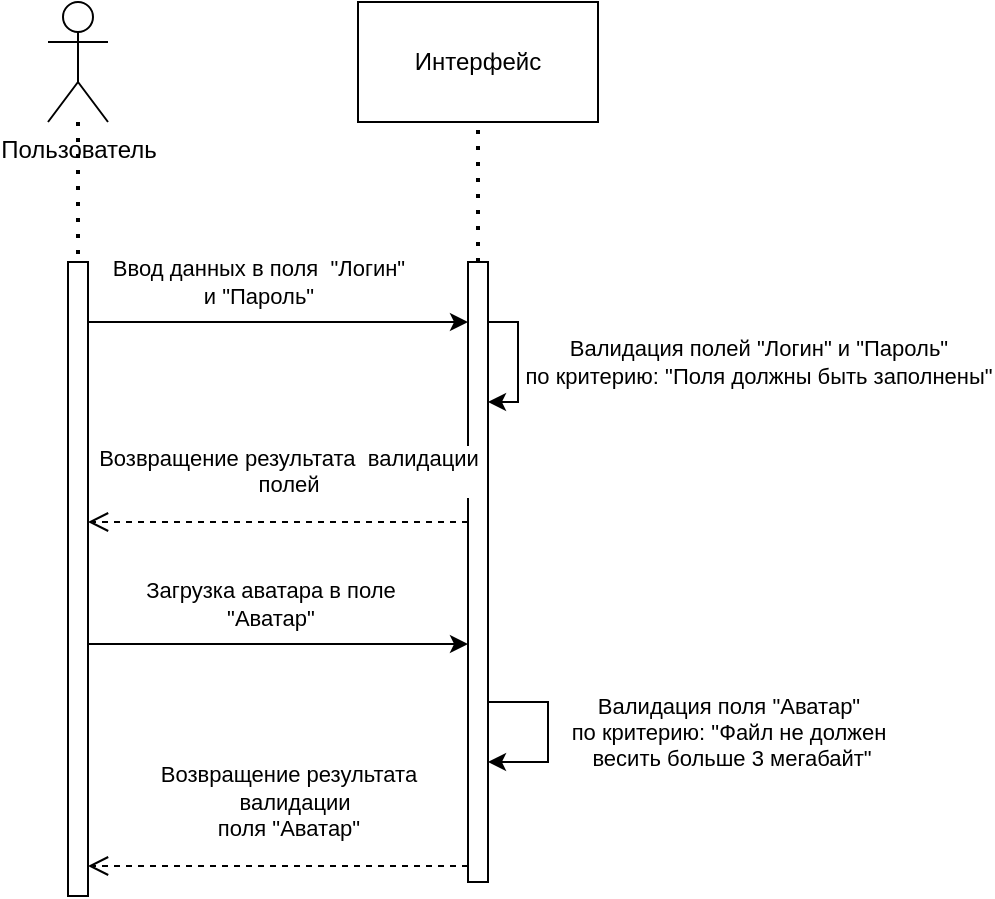 <mxfile version="22.1.11" type="github">
  <diagram name="Page-1" id="LQrr5xl0W30RTKASaVzJ">
    <mxGraphModel dx="1400" dy="738" grid="1" gridSize="10" guides="1" tooltips="1" connect="1" arrows="1" fold="1" page="1" pageScale="1" pageWidth="850" pageHeight="1100" math="0" shadow="0">
      <root>
        <mxCell id="0" />
        <mxCell id="1" parent="0" />
        <mxCell id="-PeBd4sPITDWW8s3W5X_-1" value="&lt;div&gt;Пользователь&lt;/div&gt;" style="shape=umlActor;verticalLabelPosition=bottom;verticalAlign=top;html=1;outlineConnect=0;align=center;horizontal=1;labelPosition=center;" vertex="1" parent="1">
          <mxGeometry x="70" y="20" width="30" height="60" as="geometry" />
        </mxCell>
        <mxCell id="-PeBd4sPITDWW8s3W5X_-2" value="Интерфейс" style="rounded=0;whiteSpace=wrap;html=1;" vertex="1" parent="1">
          <mxGeometry x="225" y="20" width="120" height="60" as="geometry" />
        </mxCell>
        <mxCell id="-PeBd4sPITDWW8s3W5X_-3" value="" style="html=1;points=[[0,0,0,0,5],[0,1,0,0,-5],[1,0,0,0,5],[1,1,0,0,-5]];perimeter=orthogonalPerimeter;outlineConnect=0;targetShapes=umlLifeline;portConstraint=eastwest;newEdgeStyle={&quot;curved&quot;:0,&quot;rounded&quot;:0};" vertex="1" parent="1">
          <mxGeometry x="80" y="150" width="10" height="317" as="geometry" />
        </mxCell>
        <mxCell id="-PeBd4sPITDWW8s3W5X_-4" value="" style="html=1;points=[[0,0,0,0,5],[0,1,0,0,-5],[1,0,0,0,5],[1,1,0,0,-5]];perimeter=orthogonalPerimeter;outlineConnect=0;targetShapes=umlLifeline;portConstraint=eastwest;newEdgeStyle={&quot;curved&quot;:0,&quot;rounded&quot;:0};" vertex="1" parent="1">
          <mxGeometry x="280" y="150" width="10" height="310" as="geometry" />
        </mxCell>
        <mxCell id="-PeBd4sPITDWW8s3W5X_-5" value="" style="endArrow=classic;html=1;rounded=0;" edge="1" parent="1" source="-PeBd4sPITDWW8s3W5X_-3" target="-PeBd4sPITDWW8s3W5X_-4">
          <mxGeometry width="50" height="50" relative="1" as="geometry">
            <mxPoint x="230" y="280" as="sourcePoint" />
            <mxPoint x="210" y="230" as="targetPoint" />
            <Array as="points">
              <mxPoint x="160" y="180" />
            </Array>
          </mxGeometry>
        </mxCell>
        <mxCell id="-PeBd4sPITDWW8s3W5X_-6" value="&lt;div&gt;Ввод данных в поля&amp;nbsp; &quot;Логин&quot;&lt;/div&gt;&lt;div&gt;и &quot;Пароль&quot;&lt;br&gt;&lt;/div&gt;" style="edgeLabel;html=1;align=center;verticalAlign=middle;resizable=0;points=[];" vertex="1" connectable="0" parent="-PeBd4sPITDWW8s3W5X_-5">
          <mxGeometry x="-0.23" y="1" relative="1" as="geometry">
            <mxPoint x="12" y="-19" as="offset" />
          </mxGeometry>
        </mxCell>
        <mxCell id="-PeBd4sPITDWW8s3W5X_-7" value="" style="endArrow=none;dashed=1;html=1;dashPattern=1 3;strokeWidth=2;rounded=0;entryX=0.5;entryY=1;entryDx=0;entryDy=0;" edge="1" parent="1">
          <mxGeometry width="50" height="50" relative="1" as="geometry">
            <mxPoint x="285" y="150" as="sourcePoint" />
            <mxPoint x="285" y="80" as="targetPoint" />
          </mxGeometry>
        </mxCell>
        <mxCell id="-PeBd4sPITDWW8s3W5X_-8" value="" style="endArrow=none;dashed=1;html=1;dashPattern=1 3;strokeWidth=2;rounded=0;" edge="1" parent="1" source="-PeBd4sPITDWW8s3W5X_-1" target="-PeBd4sPITDWW8s3W5X_-3">
          <mxGeometry width="50" height="50" relative="1" as="geometry">
            <mxPoint x="220" y="300" as="sourcePoint" />
            <mxPoint x="270" y="250" as="targetPoint" />
          </mxGeometry>
        </mxCell>
        <mxCell id="-PeBd4sPITDWW8s3W5X_-9" value="" style="endArrow=classic;html=1;rounded=0;" edge="1" parent="1" source="-PeBd4sPITDWW8s3W5X_-4" target="-PeBd4sPITDWW8s3W5X_-4">
          <mxGeometry width="50" height="50" relative="1" as="geometry">
            <mxPoint x="285" y="300" as="sourcePoint" />
            <mxPoint x="335" y="250" as="targetPoint" />
            <Array as="points">
              <mxPoint x="305" y="180" />
              <mxPoint x="305" y="220" />
            </Array>
          </mxGeometry>
        </mxCell>
        <mxCell id="-PeBd4sPITDWW8s3W5X_-10" value="&lt;div&gt;Валидация полей &quot;Логин&quot; и &quot;Пароль&quot;&lt;/div&gt;&lt;div&gt;по критерию: &quot;Поля должны быть заполнены&quot;&lt;br&gt;&lt;/div&gt;" style="edgeLabel;html=1;align=center;verticalAlign=middle;resizable=0;points=[];" vertex="1" connectable="0" parent="-PeBd4sPITDWW8s3W5X_-9">
          <mxGeometry y="-2" relative="1" as="geometry">
            <mxPoint x="122" as="offset" />
          </mxGeometry>
        </mxCell>
        <mxCell id="-PeBd4sPITDWW8s3W5X_-11" value="&lt;div&gt;Возвращение результата&amp;nbsp; валидации&lt;/div&gt;&lt;div&gt;полей&lt;br&gt;&lt;/div&gt;" style="html=1;verticalAlign=bottom;endArrow=open;dashed=1;endSize=8;curved=0;rounded=0;" edge="1" parent="1" source="-PeBd4sPITDWW8s3W5X_-4" target="-PeBd4sPITDWW8s3W5X_-3">
          <mxGeometry x="-0.053" y="-10" relative="1" as="geometry">
            <mxPoint x="270" y="300" as="sourcePoint" />
            <mxPoint x="240" y="300" as="targetPoint" />
            <Array as="points">
              <mxPoint x="200" y="280" />
            </Array>
            <mxPoint as="offset" />
          </mxGeometry>
        </mxCell>
        <mxCell id="-PeBd4sPITDWW8s3W5X_-12" value="" style="endArrow=classic;html=1;rounded=0;" edge="1" parent="1" source="-PeBd4sPITDWW8s3W5X_-3" target="-PeBd4sPITDWW8s3W5X_-4">
          <mxGeometry width="50" height="50" relative="1" as="geometry">
            <mxPoint x="340" y="350" as="sourcePoint" />
            <mxPoint x="390" y="300" as="targetPoint" />
            <Array as="points">
              <mxPoint x="186" y="341" />
            </Array>
          </mxGeometry>
        </mxCell>
        <mxCell id="-PeBd4sPITDWW8s3W5X_-13" value="&lt;div&gt;Загрузка аватара в поле&lt;/div&gt;&lt;div&gt;&quot;Аватар&quot;&lt;br&gt;&lt;/div&gt;" style="edgeLabel;html=1;align=center;verticalAlign=middle;resizable=0;points=[];" vertex="1" connectable="0" parent="-PeBd4sPITDWW8s3W5X_-12">
          <mxGeometry x="-0.043" y="3" relative="1" as="geometry">
            <mxPoint y="-17" as="offset" />
          </mxGeometry>
        </mxCell>
        <mxCell id="-PeBd4sPITDWW8s3W5X_-14" value="" style="endArrow=classic;html=1;rounded=0;" edge="1" parent="1" source="-PeBd4sPITDWW8s3W5X_-4" target="-PeBd4sPITDWW8s3W5X_-4">
          <mxGeometry width="50" height="50" relative="1" as="geometry">
            <mxPoint x="300" y="190" as="sourcePoint" />
            <mxPoint x="300" y="230" as="targetPoint" />
            <Array as="points">
              <mxPoint x="320" y="370" />
              <mxPoint x="320" y="400" />
            </Array>
          </mxGeometry>
        </mxCell>
        <mxCell id="-PeBd4sPITDWW8s3W5X_-15" value="&lt;div&gt;Валидация поля &quot;Аватар&quot;&lt;/div&gt;&lt;div&gt;по критерию: &quot;Файл не должен&lt;/div&gt;&lt;div&gt;&amp;nbsp;весить больше 3 мегабайт&quot;&lt;br&gt;&lt;/div&gt;" style="edgeLabel;html=1;align=center;verticalAlign=middle;resizable=0;points=[];" vertex="1" connectable="0" parent="-PeBd4sPITDWW8s3W5X_-14">
          <mxGeometry y="-2" relative="1" as="geometry">
            <mxPoint x="92" as="offset" />
          </mxGeometry>
        </mxCell>
        <mxCell id="-PeBd4sPITDWW8s3W5X_-16" value="&lt;div&gt;Возвращение результата&lt;/div&gt;&lt;div&gt;&amp;nbsp; валидации&lt;/div&gt;&lt;div&gt;поля &quot;Аватар&quot;&lt;br&gt;&lt;/div&gt;" style="html=1;verticalAlign=bottom;endArrow=open;dashed=1;endSize=8;curved=0;rounded=0;" edge="1" parent="1">
          <mxGeometry x="-0.053" y="-10" relative="1" as="geometry">
            <mxPoint x="280" y="452" as="sourcePoint" />
            <mxPoint x="90" y="452" as="targetPoint" />
            <Array as="points">
              <mxPoint x="196" y="452" />
            </Array>
            <mxPoint as="offset" />
          </mxGeometry>
        </mxCell>
      </root>
    </mxGraphModel>
  </diagram>
</mxfile>
